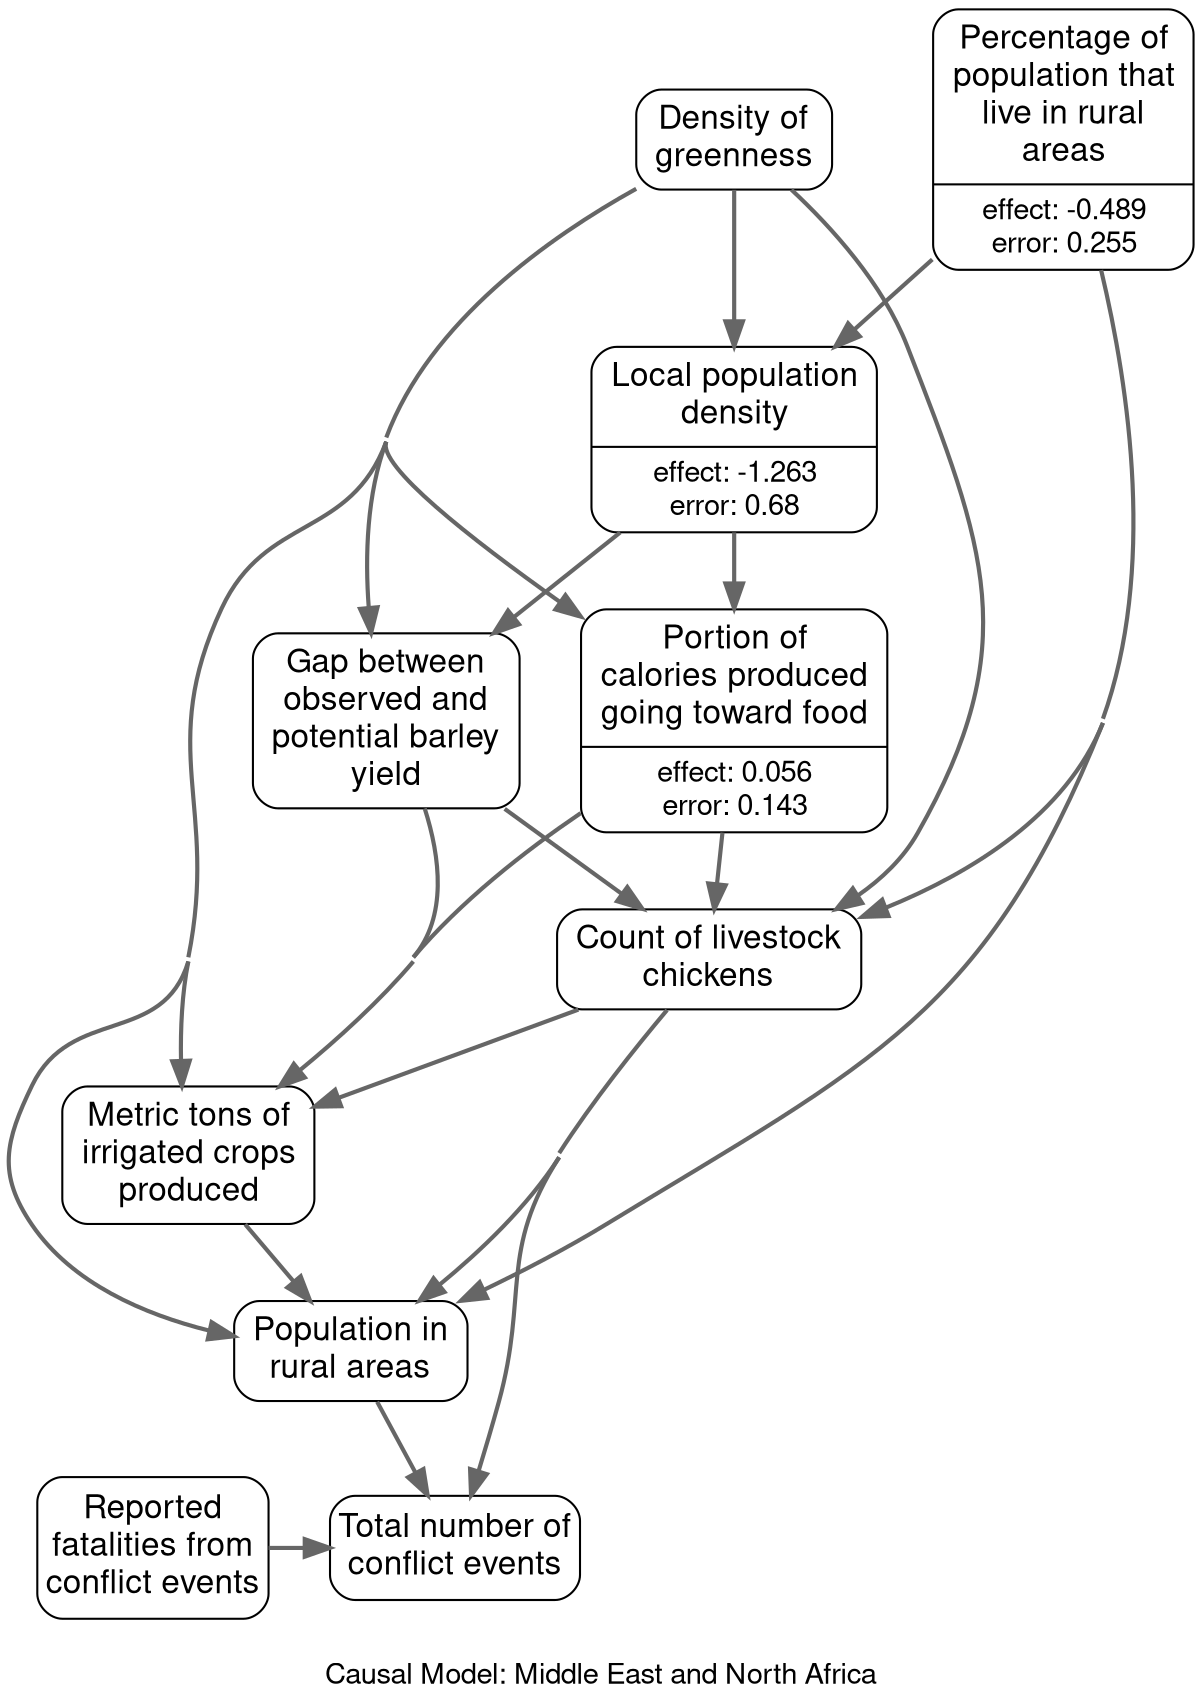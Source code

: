 # generated file for region: middle_east_and_north_africa by CausalModelRegionGenerator
strict digraph causalModel {
fontname="Helvetica, Arial, sans-serif";
label="
Causal Model: Middle East and North Africa";
labelloc = b;
nodesep = 0.4;
concentrate = true;
node[shape = Mrecord, fontname = "Helvetica, Arial, sans-serif", margin = "0.10,0.06", penwidth = 1.0];
edge[arrowsize = 1.2 penwidth = 2 color="#666666"];

# nodes
DeliveredkcalFraction_s [label = <{<table align="center" border="0" cellspacing="1" cellpadding="1">
<tr><td><font point-size="16">Portion of<br/>calories produced<br/>going toward food<br/></font></td></tr>
</table>
|<table border="0" cellspacing="1" cellpadding="0.5"><tr><td><font point-size="14">effect: 0.056</font></td></tr>
<tr><td><font point-size="14">error: 0.143</font></td></tr></table>}>, class = rankB];
chicken_number_s [label = <<table align="center" border="0" cellspacing="1" cellpadding="1">
<tr><td><font point-size="16">Count of livestock<br/>chickens<br/></font></td></tr>
</table>
>, class = rankB];
spam_P_i_avg_s [label = <<table align="center" border="0" cellspacing="1" cellpadding="1">
<tr><td><font point-size="16">Metric tons of<br/>irrigated crops<br/>produced<br/></font></td></tr>
</table>
>, class = rankB];
rurpop_s [label = <<table align="center" border="0" cellspacing="1" cellpadding="1">
<tr><td><font point-size="16">Population in<br/>rural areas<br/></font></td></tr>
</table>
>, class = rankB];
yield_gap_barley_s [label = <<table align="center" border="0" cellspacing="1" cellpadding="1">
<tr><td><font point-size="16">Gap between<br/>observed and<br/>potential barley<br/>yield<br/></font></td></tr>
</table>
>, class = rankB];
rurratio_s [label = <{<table align="center" border="0" cellspacing="1" cellpadding="1">
<tr><td><font point-size="16">Percentage of<br/>population that<br/>live in rural<br/>areas<br/></font></td></tr>
</table>
|<table border="0" cellspacing="1" cellpadding="0.5"><tr><td><font point-size="14">effect: -0.489</font></td></tr>
<tr><td><font point-size="14">error: 0.255</font></td></tr></table>}>, class = rankA];
locdensity_y [label = <{<table align="center" border="0" cellspacing="1" cellpadding="1">
<tr><td><font point-size="16">Local population<br/>density<br/></font></td></tr>
</table>
|<table border="0" cellspacing="1" cellpadding="0.5"><tr><td><font point-size="14">effect: -1.263</font></td></tr>
<tr><td><font point-size="14">error: 0.68</font></td></tr></table>}>, class = rankB];
ndvi_act_min_m [label = <<table align="center" border="0" cellspacing="1" cellpadding="1">
<tr><td><font point-size="16">Density of<br/>greenness<br/></font></td></tr>
</table>
>, class = rankA];
acl_sum_evnt_m [label = "Total number of
conflict events" class = rankC shape=box style=rounded fontsize="16pt" margin = "0.05,0.10"];
acl_sum_fatl_m [label = "Reported
fatalities from
conflict events" class = rankC shape=box style=rounded fontsize="16pt" margin = "0.05,0.10"];

#ranks
{rank=same; rurratio_s ndvi_act_min_m; }
{rank=same; acl_sum_evnt_m acl_sum_fatl_m; }

# links
DeliveredkcalFraction_s -> chicken_number_s;
DeliveredkcalFraction_s -> spam_P_i_avg_s;
chicken_number_s -> spam_P_i_avg_s;
chicken_number_s -> rurpop_s;
chicken_number_s -> acl_sum_evnt_m;
spam_P_i_avg_s -> rurpop_s;
rurpop_s -> acl_sum_evnt_m;
yield_gap_barley_s -> chicken_number_s;
yield_gap_barley_s -> spam_P_i_avg_s;
rurratio_s -> chicken_number_s;
rurratio_s -> rurpop_s;
rurratio_s -> locdensity_y;
locdensity_y -> DeliveredkcalFraction_s;
locdensity_y -> yield_gap_barley_s;
ndvi_act_min_m -> DeliveredkcalFraction_s;
ndvi_act_min_m -> chicken_number_s;
ndvi_act_min_m -> spam_P_i_avg_s;
ndvi_act_min_m -> rurpop_s;
ndvi_act_min_m -> yield_gap_barley_s;
ndvi_act_min_m -> locdensity_y;
acl_sum_fatl_m -> acl_sum_evnt_m;

}
